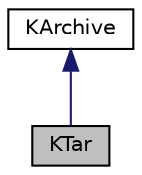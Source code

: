 digraph "KTar"
{
  edge [fontname="Helvetica",fontsize="10",labelfontname="Helvetica",labelfontsize="10"];
  node [fontname="Helvetica",fontsize="10",shape=record];
  Node0 [label="KTar",height=0.2,width=0.4,color="black", fillcolor="grey75", style="filled", fontcolor="black"];
  Node1 -> Node0 [dir="back",color="midnightblue",fontsize="10",style="solid",fontname="Helvetica"];
  Node1 [label="KArchive",height=0.2,width=0.4,color="black", fillcolor="white", style="filled",URL="$classKArchive.html",tooltip="KArchive is a base class for reading and writing archives. "];
}
